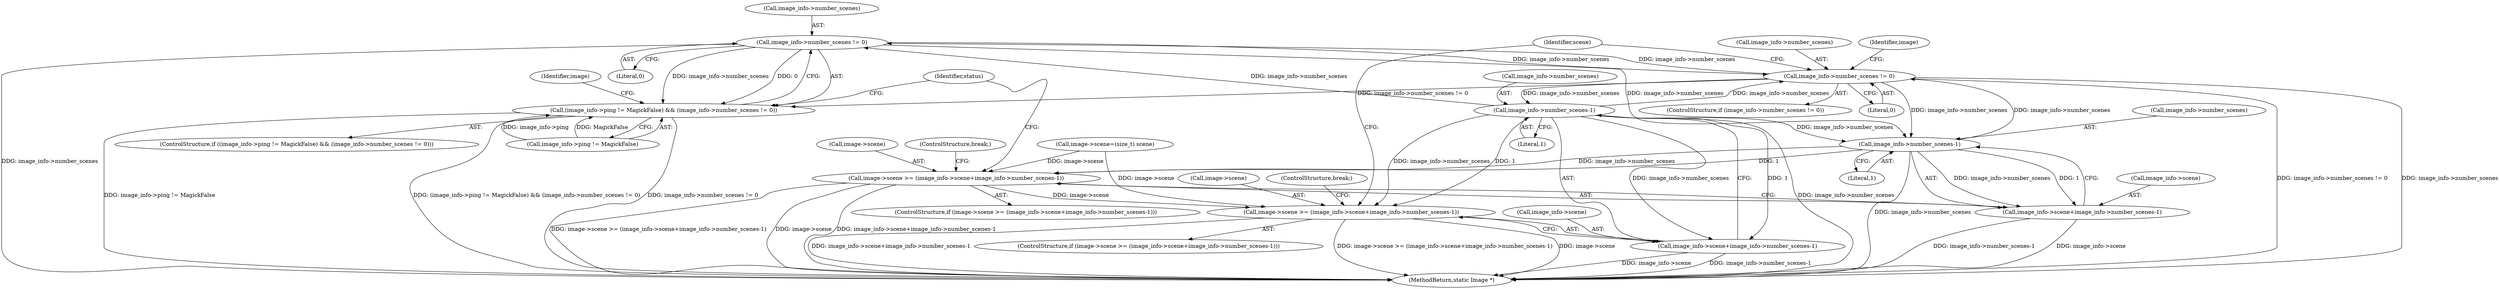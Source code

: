 digraph "0_ImageMagick_f6e9d0d9955e85bdd7540b251cd50d598dacc5e6_18@pointer" {
"1000802" [label="(Call,image_info->number_scenes != 0)"];
"1001092" [label="(Call,image_info->number_scenes-1)"];
"1001078" [label="(Call,image_info->number_scenes != 0)"];
"1000802" [label="(Call,image_info->number_scenes != 0)"];
"1000816" [label="(Call,image_info->number_scenes-1)"];
"1000796" [label="(Call,(image_info->ping != MagickFalse) && (image_info->number_scenes != 0))"];
"1000808" [label="(Call,image->scene >= (image_info->scene+image_info->number_scenes-1))"];
"1001084" [label="(Call,image->scene >= (image_info->scene+image_info->number_scenes-1))"];
"1000812" [label="(Call,image_info->scene+image_info->number_scenes-1)"];
"1001088" [label="(Call,image_info->scene+image_info->number_scenes-1)"];
"1001088" [label="(Call,image_info->scene+image_info->number_scenes-1)"];
"1001153" [label="(MethodReturn,static Image *)"];
"1000820" [label="(Literal,1)"];
"1000803" [label="(Call,image_info->number_scenes)"];
"1001079" [label="(Call,image_info->number_scenes)"];
"1001093" [label="(Call,image_info->number_scenes)"];
"1001086" [label="(Identifier,image)"];
"1001085" [label="(Call,image->scene)"];
"1000810" [label="(Identifier,image)"];
"1001092" [label="(Call,image_info->number_scenes-1)"];
"1000817" [label="(Call,image_info->number_scenes)"];
"1001077" [label="(ControlStructure,if (image_info->number_scenes != 0))"];
"1001089" [label="(Call,image_info->scene)"];
"1000797" [label="(Call,image_info->ping != MagickFalse)"];
"1000807" [label="(ControlStructure,if (image->scene >= (image_info->scene+image_info->number_scenes-1)))"];
"1000795" [label="(ControlStructure,if ((image_info->ping != MagickFalse) && (image_info->number_scenes != 0)))"];
"1000802" [label="(Call,image_info->number_scenes != 0)"];
"1001100" [label="(Identifier,scene)"];
"1000806" [label="(Literal,0)"];
"1000813" [label="(Call,image_info->scene)"];
"1001078" [label="(Call,image_info->number_scenes != 0)"];
"1000788" [label="(Call,image->scene=(size_t) scene)"];
"1001097" [label="(ControlStructure,break;)"];
"1001082" [label="(Literal,0)"];
"1000809" [label="(Call,image->scene)"];
"1000821" [label="(ControlStructure,break;)"];
"1001083" [label="(ControlStructure,if (image->scene >= (image_info->scene+image_info->number_scenes-1)))"];
"1000823" [label="(Identifier,status)"];
"1001096" [label="(Literal,1)"];
"1000796" [label="(Call,(image_info->ping != MagickFalse) && (image_info->number_scenes != 0))"];
"1000812" [label="(Call,image_info->scene+image_info->number_scenes-1)"];
"1000816" [label="(Call,image_info->number_scenes-1)"];
"1000808" [label="(Call,image->scene >= (image_info->scene+image_info->number_scenes-1))"];
"1001084" [label="(Call,image->scene >= (image_info->scene+image_info->number_scenes-1))"];
"1000802" -> "1000796"  [label="AST: "];
"1000802" -> "1000806"  [label="CFG: "];
"1000803" -> "1000802"  [label="AST: "];
"1000806" -> "1000802"  [label="AST: "];
"1000796" -> "1000802"  [label="CFG: "];
"1000802" -> "1001153"  [label="DDG: image_info->number_scenes"];
"1000802" -> "1000796"  [label="DDG: image_info->number_scenes"];
"1000802" -> "1000796"  [label="DDG: 0"];
"1001092" -> "1000802"  [label="DDG: image_info->number_scenes"];
"1001078" -> "1000802"  [label="DDG: image_info->number_scenes"];
"1000802" -> "1000816"  [label="DDG: image_info->number_scenes"];
"1000802" -> "1001078"  [label="DDG: image_info->number_scenes"];
"1001092" -> "1001088"  [label="AST: "];
"1001092" -> "1001096"  [label="CFG: "];
"1001093" -> "1001092"  [label="AST: "];
"1001096" -> "1001092"  [label="AST: "];
"1001088" -> "1001092"  [label="CFG: "];
"1001092" -> "1001153"  [label="DDG: image_info->number_scenes"];
"1001092" -> "1000816"  [label="DDG: image_info->number_scenes"];
"1001092" -> "1001078"  [label="DDG: image_info->number_scenes"];
"1001092" -> "1001084"  [label="DDG: image_info->number_scenes"];
"1001092" -> "1001084"  [label="DDG: 1"];
"1001092" -> "1001088"  [label="DDG: image_info->number_scenes"];
"1001092" -> "1001088"  [label="DDG: 1"];
"1001078" -> "1001092"  [label="DDG: image_info->number_scenes"];
"1001078" -> "1001077"  [label="AST: "];
"1001078" -> "1001082"  [label="CFG: "];
"1001079" -> "1001078"  [label="AST: "];
"1001082" -> "1001078"  [label="AST: "];
"1001086" -> "1001078"  [label="CFG: "];
"1001100" -> "1001078"  [label="CFG: "];
"1001078" -> "1001153"  [label="DDG: image_info->number_scenes != 0"];
"1001078" -> "1001153"  [label="DDG: image_info->number_scenes"];
"1001078" -> "1000796"  [label="DDG: image_info->number_scenes != 0"];
"1001078" -> "1000816"  [label="DDG: image_info->number_scenes"];
"1000816" -> "1001078"  [label="DDG: image_info->number_scenes"];
"1000816" -> "1000812"  [label="AST: "];
"1000816" -> "1000820"  [label="CFG: "];
"1000817" -> "1000816"  [label="AST: "];
"1000820" -> "1000816"  [label="AST: "];
"1000812" -> "1000816"  [label="CFG: "];
"1000816" -> "1001153"  [label="DDG: image_info->number_scenes"];
"1000816" -> "1000808"  [label="DDG: image_info->number_scenes"];
"1000816" -> "1000808"  [label="DDG: 1"];
"1000816" -> "1000812"  [label="DDG: image_info->number_scenes"];
"1000816" -> "1000812"  [label="DDG: 1"];
"1000796" -> "1000795"  [label="AST: "];
"1000796" -> "1000797"  [label="CFG: "];
"1000797" -> "1000796"  [label="AST: "];
"1000810" -> "1000796"  [label="CFG: "];
"1000823" -> "1000796"  [label="CFG: "];
"1000796" -> "1001153"  [label="DDG: (image_info->ping != MagickFalse) && (image_info->number_scenes != 0)"];
"1000796" -> "1001153"  [label="DDG: image_info->number_scenes != 0"];
"1000796" -> "1001153"  [label="DDG: image_info->ping != MagickFalse"];
"1000797" -> "1000796"  [label="DDG: image_info->ping"];
"1000797" -> "1000796"  [label="DDG: MagickFalse"];
"1000808" -> "1000807"  [label="AST: "];
"1000808" -> "1000812"  [label="CFG: "];
"1000809" -> "1000808"  [label="AST: "];
"1000812" -> "1000808"  [label="AST: "];
"1000821" -> "1000808"  [label="CFG: "];
"1000823" -> "1000808"  [label="CFG: "];
"1000808" -> "1001153"  [label="DDG: image->scene >= (image_info->scene+image_info->number_scenes-1)"];
"1000808" -> "1001153"  [label="DDG: image->scene"];
"1000808" -> "1001153"  [label="DDG: image_info->scene+image_info->number_scenes-1"];
"1000788" -> "1000808"  [label="DDG: image->scene"];
"1000808" -> "1001084"  [label="DDG: image->scene"];
"1001084" -> "1001083"  [label="AST: "];
"1001084" -> "1001088"  [label="CFG: "];
"1001085" -> "1001084"  [label="AST: "];
"1001088" -> "1001084"  [label="AST: "];
"1001097" -> "1001084"  [label="CFG: "];
"1001100" -> "1001084"  [label="CFG: "];
"1001084" -> "1001153"  [label="DDG: image->scene"];
"1001084" -> "1001153"  [label="DDG: image_info->scene+image_info->number_scenes-1"];
"1001084" -> "1001153"  [label="DDG: image->scene >= (image_info->scene+image_info->number_scenes-1)"];
"1000788" -> "1001084"  [label="DDG: image->scene"];
"1000813" -> "1000812"  [label="AST: "];
"1000812" -> "1001153"  [label="DDG: image_info->number_scenes-1"];
"1000812" -> "1001153"  [label="DDG: image_info->scene"];
"1001089" -> "1001088"  [label="AST: "];
"1001088" -> "1001153"  [label="DDG: image_info->scene"];
"1001088" -> "1001153"  [label="DDG: image_info->number_scenes-1"];
}
